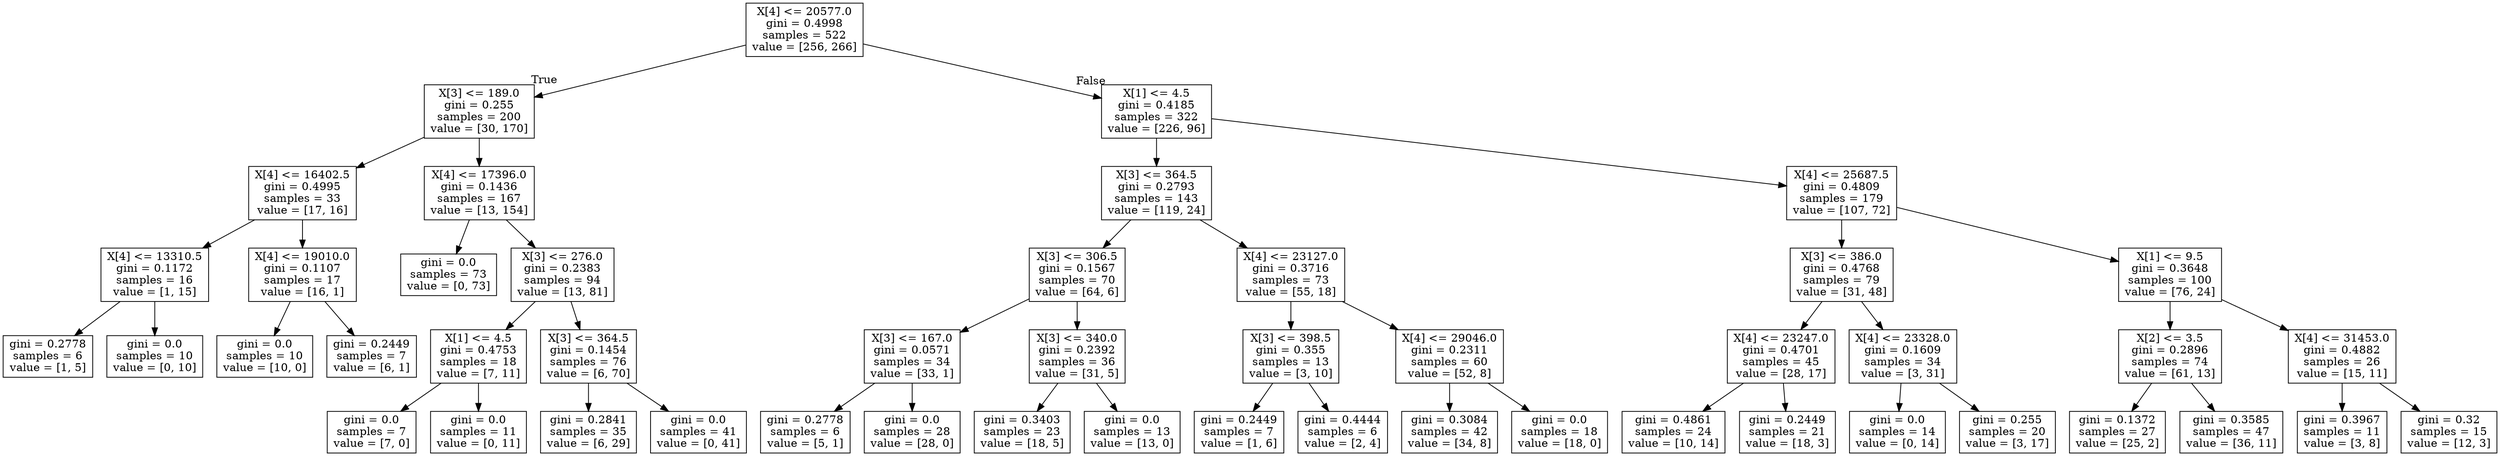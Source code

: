 digraph Tree {
node [shape=box] ;
0 [label="X[4] <= 20577.0\ngini = 0.4998\nsamples = 522\nvalue = [256, 266]"] ;
1 [label="X[3] <= 189.0\ngini = 0.255\nsamples = 200\nvalue = [30, 170]"] ;
0 -> 1 [labeldistance=2.5, labelangle=45, headlabel="True"] ;
2 [label="X[4] <= 16402.5\ngini = 0.4995\nsamples = 33\nvalue = [17, 16]"] ;
1 -> 2 ;
3 [label="X[4] <= 13310.5\ngini = 0.1172\nsamples = 16\nvalue = [1, 15]"] ;
2 -> 3 ;
4 [label="gini = 0.2778\nsamples = 6\nvalue = [1, 5]"] ;
3 -> 4 ;
5 [label="gini = 0.0\nsamples = 10\nvalue = [0, 10]"] ;
3 -> 5 ;
6 [label="X[4] <= 19010.0\ngini = 0.1107\nsamples = 17\nvalue = [16, 1]"] ;
2 -> 6 ;
7 [label="gini = 0.0\nsamples = 10\nvalue = [10, 0]"] ;
6 -> 7 ;
8 [label="gini = 0.2449\nsamples = 7\nvalue = [6, 1]"] ;
6 -> 8 ;
9 [label="X[4] <= 17396.0\ngini = 0.1436\nsamples = 167\nvalue = [13, 154]"] ;
1 -> 9 ;
10 [label="gini = 0.0\nsamples = 73\nvalue = [0, 73]"] ;
9 -> 10 ;
11 [label="X[3] <= 276.0\ngini = 0.2383\nsamples = 94\nvalue = [13, 81]"] ;
9 -> 11 ;
12 [label="X[1] <= 4.5\ngini = 0.4753\nsamples = 18\nvalue = [7, 11]"] ;
11 -> 12 ;
13 [label="gini = 0.0\nsamples = 7\nvalue = [7, 0]"] ;
12 -> 13 ;
14 [label="gini = 0.0\nsamples = 11\nvalue = [0, 11]"] ;
12 -> 14 ;
15 [label="X[3] <= 364.5\ngini = 0.1454\nsamples = 76\nvalue = [6, 70]"] ;
11 -> 15 ;
16 [label="gini = 0.2841\nsamples = 35\nvalue = [6, 29]"] ;
15 -> 16 ;
17 [label="gini = 0.0\nsamples = 41\nvalue = [0, 41]"] ;
15 -> 17 ;
18 [label="X[1] <= 4.5\ngini = 0.4185\nsamples = 322\nvalue = [226, 96]"] ;
0 -> 18 [labeldistance=2.5, labelangle=-45, headlabel="False"] ;
19 [label="X[3] <= 364.5\ngini = 0.2793\nsamples = 143\nvalue = [119, 24]"] ;
18 -> 19 ;
20 [label="X[3] <= 306.5\ngini = 0.1567\nsamples = 70\nvalue = [64, 6]"] ;
19 -> 20 ;
21 [label="X[3] <= 167.0\ngini = 0.0571\nsamples = 34\nvalue = [33, 1]"] ;
20 -> 21 ;
22 [label="gini = 0.2778\nsamples = 6\nvalue = [5, 1]"] ;
21 -> 22 ;
23 [label="gini = 0.0\nsamples = 28\nvalue = [28, 0]"] ;
21 -> 23 ;
24 [label="X[3] <= 340.0\ngini = 0.2392\nsamples = 36\nvalue = [31, 5]"] ;
20 -> 24 ;
25 [label="gini = 0.3403\nsamples = 23\nvalue = [18, 5]"] ;
24 -> 25 ;
26 [label="gini = 0.0\nsamples = 13\nvalue = [13, 0]"] ;
24 -> 26 ;
27 [label="X[4] <= 23127.0\ngini = 0.3716\nsamples = 73\nvalue = [55, 18]"] ;
19 -> 27 ;
28 [label="X[3] <= 398.5\ngini = 0.355\nsamples = 13\nvalue = [3, 10]"] ;
27 -> 28 ;
29 [label="gini = 0.2449\nsamples = 7\nvalue = [1, 6]"] ;
28 -> 29 ;
30 [label="gini = 0.4444\nsamples = 6\nvalue = [2, 4]"] ;
28 -> 30 ;
31 [label="X[4] <= 29046.0\ngini = 0.2311\nsamples = 60\nvalue = [52, 8]"] ;
27 -> 31 ;
32 [label="gini = 0.3084\nsamples = 42\nvalue = [34, 8]"] ;
31 -> 32 ;
33 [label="gini = 0.0\nsamples = 18\nvalue = [18, 0]"] ;
31 -> 33 ;
34 [label="X[4] <= 25687.5\ngini = 0.4809\nsamples = 179\nvalue = [107, 72]"] ;
18 -> 34 ;
35 [label="X[3] <= 386.0\ngini = 0.4768\nsamples = 79\nvalue = [31, 48]"] ;
34 -> 35 ;
36 [label="X[4] <= 23247.0\ngini = 0.4701\nsamples = 45\nvalue = [28, 17]"] ;
35 -> 36 ;
37 [label="gini = 0.4861\nsamples = 24\nvalue = [10, 14]"] ;
36 -> 37 ;
38 [label="gini = 0.2449\nsamples = 21\nvalue = [18, 3]"] ;
36 -> 38 ;
39 [label="X[4] <= 23328.0\ngini = 0.1609\nsamples = 34\nvalue = [3, 31]"] ;
35 -> 39 ;
40 [label="gini = 0.0\nsamples = 14\nvalue = [0, 14]"] ;
39 -> 40 ;
41 [label="gini = 0.255\nsamples = 20\nvalue = [3, 17]"] ;
39 -> 41 ;
42 [label="X[1] <= 9.5\ngini = 0.3648\nsamples = 100\nvalue = [76, 24]"] ;
34 -> 42 ;
43 [label="X[2] <= 3.5\ngini = 0.2896\nsamples = 74\nvalue = [61, 13]"] ;
42 -> 43 ;
44 [label="gini = 0.1372\nsamples = 27\nvalue = [25, 2]"] ;
43 -> 44 ;
45 [label="gini = 0.3585\nsamples = 47\nvalue = [36, 11]"] ;
43 -> 45 ;
46 [label="X[4] <= 31453.0\ngini = 0.4882\nsamples = 26\nvalue = [15, 11]"] ;
42 -> 46 ;
47 [label="gini = 0.3967\nsamples = 11\nvalue = [3, 8]"] ;
46 -> 47 ;
48 [label="gini = 0.32\nsamples = 15\nvalue = [12, 3]"] ;
46 -> 48 ;
}